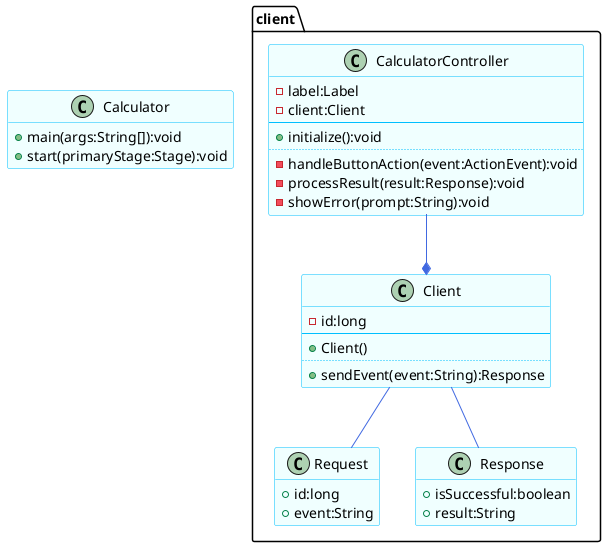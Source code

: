 @startuml

skinparam class {
	BackgroundColor Azure
	ArrowColor RoyalBlue
	BorderColor DeepSkyBlue
}
hide empty members

class Calculator {
	+main(args:String[]):void
	+start(primaryStage:Stage):void
}

package client {
	class CalculatorController {
		-label:Label
		-client:Client
		--
		+initialize():void
		..
		-handleButtonAction(event:ActionEvent):void
		-processResult(result:Response):void
		-showError(prompt:String):void
	}

	class Client {
		-id:long
		--
		+Client()
		..
		+sendEvent(event:String):Response
	}

	class Request {
	    +id:long
	    +event:String
	}

	class Response {
	    +isSuccessful:boolean
	    +result:String
	}

	CalculatorController --* Client
	Client -- Request
	Client -- Response
}

@enduml